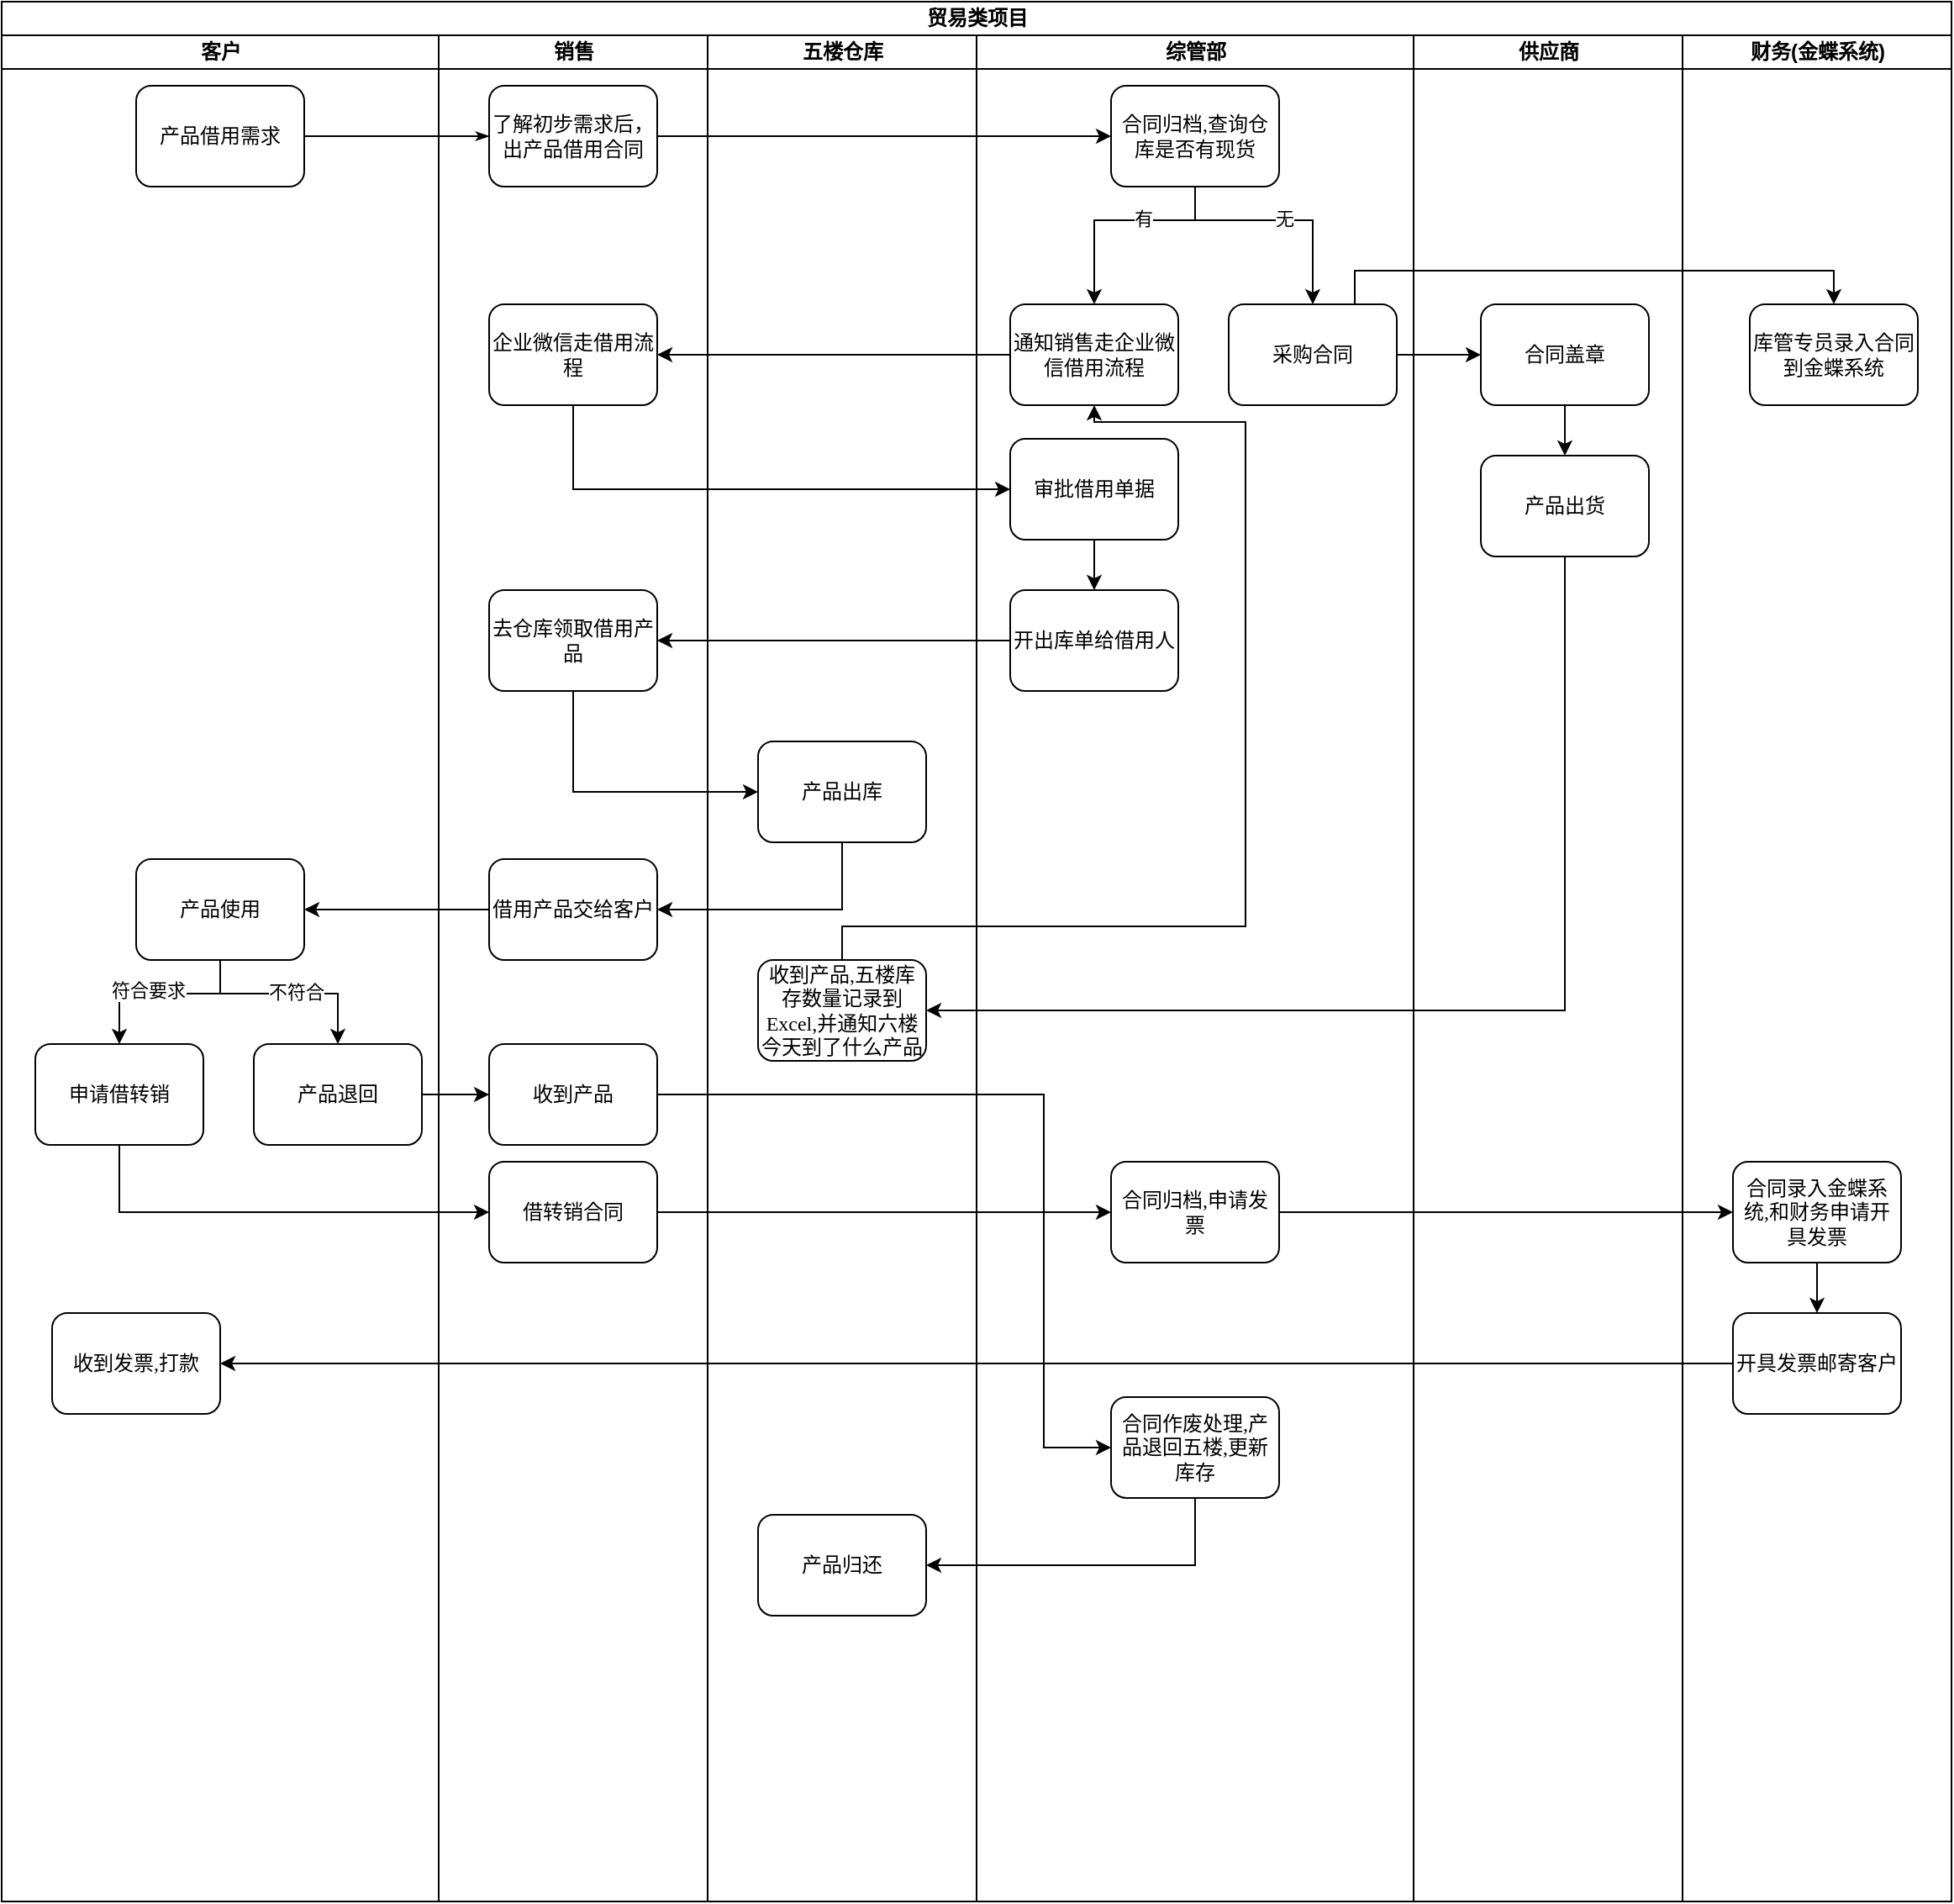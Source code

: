 <mxfile version="24.4.9" type="github">
  <diagram name="第 1 页" id="s5_8UOIld0RrF4eV0XyC">
    <mxGraphModel dx="223" dy="541" grid="1" gridSize="10" guides="1" tooltips="1" connect="1" arrows="1" fold="1" page="1" pageScale="1" pageWidth="827" pageHeight="1169" math="0" shadow="0">
      <root>
        <mxCell id="0" />
        <mxCell id="1" parent="0" />
        <mxCell id="FhpssYbhMITj09TuH5_0-85" value="&lt;font style=&quot;font-size: 12px;&quot;&gt;贸易类项目&lt;/font&gt;" style="swimlane;html=1;childLayout=stackLayout;startSize=20;rounded=0;shadow=0;labelBackgroundColor=none;strokeWidth=1;fontFamily=Verdana;fontSize=8;align=center;" vertex="1" parent="1">
          <mxGeometry x="1080" y="50" width="1160" height="1130" as="geometry" />
        </mxCell>
        <mxCell id="FhpssYbhMITj09TuH5_0-86" value="客户" style="swimlane;html=1;startSize=20;" vertex="1" parent="FhpssYbhMITj09TuH5_0-85">
          <mxGeometry y="20" width="260" height="1110" as="geometry" />
        </mxCell>
        <mxCell id="FhpssYbhMITj09TuH5_0-87" value="&lt;font style=&quot;font-size: 12px;&quot;&gt;产品借用需求&lt;/font&gt;" style="rounded=1;whiteSpace=wrap;html=1;shadow=0;labelBackgroundColor=none;strokeWidth=1;fontFamily=Verdana;fontSize=8;align=center;" vertex="1" parent="FhpssYbhMITj09TuH5_0-86">
          <mxGeometry x="80" y="30" width="100" height="60" as="geometry" />
        </mxCell>
        <mxCell id="FhpssYbhMITj09TuH5_0-88" value="&lt;font style=&quot;font-size: 12px;&quot;&gt;产品使用&lt;/font&gt;" style="rounded=1;whiteSpace=wrap;html=1;shadow=0;labelBackgroundColor=none;strokeWidth=1;fontFamily=Verdana;fontSize=8;align=center;" vertex="1" parent="FhpssYbhMITj09TuH5_0-86">
          <mxGeometry x="80" y="490" width="100" height="60" as="geometry" />
        </mxCell>
        <mxCell id="FhpssYbhMITj09TuH5_0-89" value="&lt;font style=&quot;font-size: 12px;&quot;&gt;申请借转销&lt;/font&gt;" style="rounded=1;whiteSpace=wrap;html=1;shadow=0;labelBackgroundColor=none;strokeWidth=1;fontFamily=Verdana;fontSize=8;align=center;" vertex="1" parent="FhpssYbhMITj09TuH5_0-86">
          <mxGeometry x="20" y="600" width="100" height="60" as="geometry" />
        </mxCell>
        <mxCell id="FhpssYbhMITj09TuH5_0-90" value="&lt;font style=&quot;font-size: 12px;&quot;&gt;产品退回&lt;/font&gt;" style="rounded=1;whiteSpace=wrap;html=1;shadow=0;labelBackgroundColor=none;strokeWidth=1;fontFamily=Verdana;fontSize=8;align=center;" vertex="1" parent="FhpssYbhMITj09TuH5_0-86">
          <mxGeometry x="150" y="600" width="100" height="60" as="geometry" />
        </mxCell>
        <mxCell id="FhpssYbhMITj09TuH5_0-91" value="" style="endArrow=classic;html=1;rounded=0;exitX=0.5;exitY=1;exitDx=0;exitDy=0;entryX=0.5;entryY=0;entryDx=0;entryDy=0;" edge="1" parent="FhpssYbhMITj09TuH5_0-86" source="FhpssYbhMITj09TuH5_0-88" target="FhpssYbhMITj09TuH5_0-89">
          <mxGeometry width="50" height="50" relative="1" as="geometry">
            <mxPoint x="210" y="580" as="sourcePoint" />
            <mxPoint x="260" y="530" as="targetPoint" />
            <Array as="points">
              <mxPoint x="130" y="570" />
              <mxPoint x="70" y="570" />
            </Array>
          </mxGeometry>
        </mxCell>
        <mxCell id="FhpssYbhMITj09TuH5_0-92" value="符合要求" style="edgeLabel;html=1;align=center;verticalAlign=middle;resizable=0;points=[];" vertex="1" connectable="0" parent="FhpssYbhMITj09TuH5_0-91">
          <mxGeometry x="0.142" y="-2" relative="1" as="geometry">
            <mxPoint as="offset" />
          </mxGeometry>
        </mxCell>
        <mxCell id="FhpssYbhMITj09TuH5_0-93" value="" style="endArrow=classic;html=1;rounded=0;entryX=0.5;entryY=0;entryDx=0;entryDy=0;" edge="1" parent="FhpssYbhMITj09TuH5_0-86" target="FhpssYbhMITj09TuH5_0-90">
          <mxGeometry width="50" height="50" relative="1" as="geometry">
            <mxPoint x="130" y="550" as="sourcePoint" />
            <mxPoint x="260" y="530" as="targetPoint" />
            <Array as="points">
              <mxPoint x="130" y="570" />
              <mxPoint x="200" y="570" />
            </Array>
          </mxGeometry>
        </mxCell>
        <mxCell id="FhpssYbhMITj09TuH5_0-94" value="不符合" style="edgeLabel;html=1;align=center;verticalAlign=middle;resizable=0;points=[];" vertex="1" connectable="0" parent="FhpssYbhMITj09TuH5_0-93">
          <mxGeometry x="0.087" y="1" relative="1" as="geometry">
            <mxPoint as="offset" />
          </mxGeometry>
        </mxCell>
        <mxCell id="FhpssYbhMITj09TuH5_0-95" value="&lt;font style=&quot;font-size: 12px;&quot;&gt;收到发票,打款&lt;/font&gt;" style="rounded=1;whiteSpace=wrap;html=1;shadow=0;labelBackgroundColor=none;strokeWidth=1;fontFamily=Verdana;fontSize=8;align=center;" vertex="1" parent="FhpssYbhMITj09TuH5_0-86">
          <mxGeometry x="30" y="760" width="100" height="60" as="geometry" />
        </mxCell>
        <mxCell id="FhpssYbhMITj09TuH5_0-96" style="edgeStyle=orthogonalEdgeStyle;rounded=1;html=1;labelBackgroundColor=none;startArrow=none;startFill=0;startSize=5;endArrow=classicThin;endFill=1;endSize=5;jettySize=auto;orthogonalLoop=1;strokeWidth=1;fontFamily=Verdana;fontSize=8" edge="1" parent="FhpssYbhMITj09TuH5_0-85" source="FhpssYbhMITj09TuH5_0-87" target="FhpssYbhMITj09TuH5_0-107">
          <mxGeometry relative="1" as="geometry" />
        </mxCell>
        <mxCell id="FhpssYbhMITj09TuH5_0-97" style="edgeStyle=orthogonalEdgeStyle;rounded=1;html=1;labelBackgroundColor=none;startArrow=none;startFill=0;startSize=5;endArrow=classicThin;endFill=1;endSize=5;jettySize=auto;orthogonalLoop=1;strokeWidth=1;fontFamily=Verdana;fontSize=8" edge="1" parent="FhpssYbhMITj09TuH5_0-85">
          <mxGeometry relative="1" as="geometry">
            <mxPoint x="510" y="290" as="targetPoint" />
          </mxGeometry>
        </mxCell>
        <mxCell id="FhpssYbhMITj09TuH5_0-98" style="edgeStyle=orthogonalEdgeStyle;rounded=1;html=1;labelBackgroundColor=none;startArrow=none;startFill=0;startSize=5;endArrow=classicThin;endFill=1;endSize=5;jettySize=auto;orthogonalLoop=1;strokeWidth=1;fontFamily=Verdana;fontSize=8" edge="1" parent="FhpssYbhMITj09TuH5_0-85">
          <mxGeometry relative="1" as="geometry">
            <mxPoint x="600" y="690" as="sourcePoint" />
          </mxGeometry>
        </mxCell>
        <mxCell id="FhpssYbhMITj09TuH5_0-99" style="edgeStyle=orthogonalEdgeStyle;rounded=1;html=1;labelBackgroundColor=none;startArrow=none;startFill=0;startSize=5;endArrow=classicThin;endFill=1;endSize=5;jettySize=auto;orthogonalLoop=1;strokeWidth=1;fontFamily=Verdana;fontSize=8" edge="1" parent="FhpssYbhMITj09TuH5_0-85">
          <mxGeometry relative="1" as="geometry">
            <mxPoint x="770" y="690" as="sourcePoint" />
          </mxGeometry>
        </mxCell>
        <mxCell id="FhpssYbhMITj09TuH5_0-100" style="edgeStyle=orthogonalEdgeStyle;rounded=1;html=1;labelBackgroundColor=none;startArrow=none;startFill=0;startSize=5;endArrow=classicThin;endFill=1;endSize=5;jettySize=auto;orthogonalLoop=1;strokeWidth=1;fontFamily=Verdana;fontSize=8" edge="1" parent="FhpssYbhMITj09TuH5_0-85">
          <mxGeometry relative="1" as="geometry">
            <mxPoint x="610" y="450.0" as="sourcePoint" />
          </mxGeometry>
        </mxCell>
        <mxCell id="FhpssYbhMITj09TuH5_0-101" style="edgeStyle=orthogonalEdgeStyle;rounded=1;html=1;labelBackgroundColor=none;startArrow=none;startFill=0;startSize=5;endArrow=classicThin;endFill=1;endSize=5;jettySize=auto;orthogonalLoop=1;strokeWidth=1;fontFamily=Verdana;fontSize=8" edge="1" parent="FhpssYbhMITj09TuH5_0-85">
          <mxGeometry relative="1" as="geometry">
            <Array as="points">
              <mxPoint x="660" y="610" />
              <mxPoint x="660" y="550" />
              <mxPoint x="400" y="550" />
            </Array>
            <mxPoint x="670" y="610" as="sourcePoint" />
          </mxGeometry>
        </mxCell>
        <mxCell id="FhpssYbhMITj09TuH5_0-102" style="edgeStyle=orthogonalEdgeStyle;rounded=1;html=1;labelBackgroundColor=none;startArrow=none;startFill=0;startSize=5;endArrow=classicThin;endFill=1;endSize=5;jettySize=auto;orthogonalLoop=1;strokeColor=#000000;strokeWidth=1;fontFamily=Verdana;fontSize=8;fontColor=#000000;" edge="1" parent="FhpssYbhMITj09TuH5_0-85">
          <mxGeometry relative="1" as="geometry">
            <mxPoint x="670" y="610" as="sourcePoint" />
          </mxGeometry>
        </mxCell>
        <mxCell id="FhpssYbhMITj09TuH5_0-103" style="edgeStyle=orthogonalEdgeStyle;rounded=1;html=1;labelBackgroundColor=none;startArrow=none;startFill=0;startSize=5;endArrow=classicThin;endFill=1;endSize=5;jettySize=auto;orthogonalLoop=1;strokeWidth=1;fontFamily=Verdana;fontSize=8" edge="1" parent="FhpssYbhMITj09TuH5_0-85">
          <mxGeometry relative="1" as="geometry">
            <Array as="points">
              <mxPoint x="660" y="610" />
              <mxPoint x="660" y="550" />
              <mxPoint x="80" y="550" />
            </Array>
            <mxPoint x="670" y="610" as="sourcePoint" />
          </mxGeometry>
        </mxCell>
        <mxCell id="FhpssYbhMITj09TuH5_0-104" style="edgeStyle=orthogonalEdgeStyle;rounded=1;html=1;labelBackgroundColor=none;startArrow=none;startFill=0;startSize=5;endArrow=classicThin;endFill=1;endSize=5;jettySize=auto;orthogonalLoop=1;strokeWidth=1;fontFamily=Verdana;fontSize=8" edge="1" parent="FhpssYbhMITj09TuH5_0-85">
          <mxGeometry relative="1" as="geometry">
            <Array as="points">
              <mxPoint x="80" y="650" />
              <mxPoint x="490" y="650" />
              <mxPoint x="490" y="610" />
            </Array>
            <mxPoint x="510" y="610" as="targetPoint" />
          </mxGeometry>
        </mxCell>
        <mxCell id="FhpssYbhMITj09TuH5_0-105" style="edgeStyle=orthogonalEdgeStyle;rounded=1;html=1;labelBackgroundColor=none;startArrow=none;startFill=0;startSize=5;endArrow=classicThin;endFill=1;endSize=5;jettySize=auto;orthogonalLoop=1;strokeWidth=1;fontFamily=Verdana;fontSize=8" edge="1" parent="FhpssYbhMITj09TuH5_0-85">
          <mxGeometry relative="1" as="geometry">
            <mxPoint x="510" y="610" as="targetPoint" />
          </mxGeometry>
        </mxCell>
        <mxCell id="FhpssYbhMITj09TuH5_0-106" value="销售" style="swimlane;html=1;startSize=20;" vertex="1" parent="FhpssYbhMITj09TuH5_0-85">
          <mxGeometry x="260" y="20" width="160" height="1110" as="geometry" />
        </mxCell>
        <mxCell id="FhpssYbhMITj09TuH5_0-107" value="&lt;font style=&quot;font-size: 12px;&quot;&gt;了解初步需求后，出产品借用合同&lt;/font&gt;" style="rounded=1;whiteSpace=wrap;html=1;shadow=0;labelBackgroundColor=none;strokeWidth=1;fontFamily=Verdana;fontSize=8;align=center;" vertex="1" parent="FhpssYbhMITj09TuH5_0-106">
          <mxGeometry x="30" y="30" width="100" height="60" as="geometry" />
        </mxCell>
        <mxCell id="FhpssYbhMITj09TuH5_0-109" value="&lt;font style=&quot;font-size: 12px;&quot;&gt;企业微信走借用流程&lt;/font&gt;" style="rounded=1;whiteSpace=wrap;html=1;shadow=0;labelBackgroundColor=none;strokeWidth=1;fontFamily=Verdana;fontSize=8;align=center;" vertex="1" parent="FhpssYbhMITj09TuH5_0-106">
          <mxGeometry x="30" y="160" width="100" height="60" as="geometry" />
        </mxCell>
        <mxCell id="FhpssYbhMITj09TuH5_0-110" value="&lt;font style=&quot;font-size: 12px;&quot;&gt;去仓库领取借用产品&lt;/font&gt;" style="rounded=1;whiteSpace=wrap;html=1;shadow=0;labelBackgroundColor=none;strokeWidth=1;fontFamily=Verdana;fontSize=8;align=center;" vertex="1" parent="FhpssYbhMITj09TuH5_0-106">
          <mxGeometry x="30" y="330" width="100" height="60" as="geometry" />
        </mxCell>
        <mxCell id="FhpssYbhMITj09TuH5_0-111" value="&lt;font style=&quot;font-size: 12px;&quot;&gt;借用产品交给客户&lt;/font&gt;" style="rounded=1;whiteSpace=wrap;html=1;shadow=0;labelBackgroundColor=none;strokeWidth=1;fontFamily=Verdana;fontSize=8;align=center;" vertex="1" parent="FhpssYbhMITj09TuH5_0-106">
          <mxGeometry x="30" y="490" width="100" height="60" as="geometry" />
        </mxCell>
        <mxCell id="FhpssYbhMITj09TuH5_0-112" value="&lt;font style=&quot;font-size: 12px;&quot;&gt;借转销合同&lt;/font&gt;" style="rounded=1;whiteSpace=wrap;html=1;shadow=0;labelBackgroundColor=none;strokeWidth=1;fontFamily=Verdana;fontSize=8;align=center;" vertex="1" parent="FhpssYbhMITj09TuH5_0-106">
          <mxGeometry x="30" y="670" width="100" height="60" as="geometry" />
        </mxCell>
        <mxCell id="FhpssYbhMITj09TuH5_0-113" value="&lt;font style=&quot;font-size: 12px;&quot;&gt;收到产品&lt;/font&gt;" style="rounded=1;whiteSpace=wrap;html=1;shadow=0;labelBackgroundColor=none;strokeWidth=1;fontFamily=Verdana;fontSize=8;align=center;" vertex="1" parent="FhpssYbhMITj09TuH5_0-106">
          <mxGeometry x="30" y="600" width="100" height="60" as="geometry" />
        </mxCell>
        <mxCell id="FhpssYbhMITj09TuH5_0-114" value="五楼仓库" style="swimlane;html=1;startSize=20;" vertex="1" parent="FhpssYbhMITj09TuH5_0-85">
          <mxGeometry x="420" y="20" width="160" height="1110" as="geometry" />
        </mxCell>
        <mxCell id="FhpssYbhMITj09TuH5_0-115" style="edgeStyle=orthogonalEdgeStyle;rounded=1;html=1;labelBackgroundColor=none;startArrow=none;startFill=0;startSize=5;endArrow=classicThin;endFill=1;endSize=5;jettySize=auto;orthogonalLoop=1;strokeWidth=1;fontFamily=Verdana;fontSize=8" edge="1" parent="FhpssYbhMITj09TuH5_0-114">
          <mxGeometry relative="1" as="geometry">
            <mxPoint x="80" y="240" as="targetPoint" />
          </mxGeometry>
        </mxCell>
        <mxCell id="FhpssYbhMITj09TuH5_0-116" value="&lt;font style=&quot;font-size: 12px;&quot;&gt;产品出库&lt;/font&gt;" style="rounded=1;whiteSpace=wrap;html=1;shadow=0;labelBackgroundColor=none;strokeWidth=1;fontFamily=Verdana;fontSize=8;align=center;" vertex="1" parent="FhpssYbhMITj09TuH5_0-114">
          <mxGeometry x="30" y="420" width="100" height="60" as="geometry" />
        </mxCell>
        <mxCell id="FhpssYbhMITj09TuH5_0-117" value="&lt;font style=&quot;font-size: 12px;&quot;&gt;收到产品,五楼库存数量记录到Excel,并通知六楼今天到了什么产品&lt;/font&gt;" style="rounded=1;whiteSpace=wrap;html=1;shadow=0;labelBackgroundColor=none;strokeWidth=1;fontFamily=Verdana;fontSize=8;align=center;" vertex="1" parent="FhpssYbhMITj09TuH5_0-114">
          <mxGeometry x="30" y="550" width="100" height="60" as="geometry" />
        </mxCell>
        <mxCell id="FhpssYbhMITj09TuH5_0-118" value="&lt;font style=&quot;font-size: 12px;&quot;&gt;产品归还&lt;/font&gt;" style="rounded=1;whiteSpace=wrap;html=1;shadow=0;labelBackgroundColor=none;strokeWidth=1;fontFamily=Verdana;fontSize=8;align=center;" vertex="1" parent="FhpssYbhMITj09TuH5_0-114">
          <mxGeometry x="30" y="880" width="100" height="60" as="geometry" />
        </mxCell>
        <mxCell id="FhpssYbhMITj09TuH5_0-119" value="综管部" style="swimlane;html=1;startSize=20;" vertex="1" parent="FhpssYbhMITj09TuH5_0-85">
          <mxGeometry x="580" y="20" width="260" height="1110" as="geometry" />
        </mxCell>
        <mxCell id="FhpssYbhMITj09TuH5_0-120" style="edgeStyle=orthogonalEdgeStyle;rounded=1;html=1;labelBackgroundColor=none;startArrow=none;startFill=0;startSize=5;endArrow=classicThin;endFill=1;endSize=5;jettySize=auto;orthogonalLoop=1;strokeWidth=1;fontFamily=Verdana;fontSize=8" edge="1" parent="FhpssYbhMITj09TuH5_0-119">
          <mxGeometry relative="1" as="geometry">
            <mxPoint x="80" y="460.0" as="sourcePoint" />
          </mxGeometry>
        </mxCell>
        <mxCell id="FhpssYbhMITj09TuH5_0-121" style="edgeStyle=orthogonalEdgeStyle;rounded=1;html=1;labelBackgroundColor=none;startArrow=none;startFill=0;startSize=5;endArrow=classicThin;endFill=1;endSize=5;jettySize=auto;orthogonalLoop=1;strokeWidth=1;fontFamily=Verdana;fontSize=8" edge="1" parent="FhpssYbhMITj09TuH5_0-119">
          <mxGeometry relative="1" as="geometry">
            <mxPoint x="80" y="540" as="sourcePoint" />
          </mxGeometry>
        </mxCell>
        <mxCell id="FhpssYbhMITj09TuH5_0-122" value="&lt;font style=&quot;font-size: 12px;&quot;&gt;合同归档,查询仓库是否有现货&lt;/font&gt;" style="rounded=1;whiteSpace=wrap;html=1;shadow=0;labelBackgroundColor=none;strokeWidth=1;fontFamily=Verdana;fontSize=8;align=center;" vertex="1" parent="FhpssYbhMITj09TuH5_0-119">
          <mxGeometry x="80" y="30" width="100" height="60" as="geometry" />
        </mxCell>
        <mxCell id="FhpssYbhMITj09TuH5_0-123" value="&lt;font style=&quot;font-size: 12px;&quot;&gt;通知销售走企业微信借用流程&lt;/font&gt;" style="rounded=1;whiteSpace=wrap;html=1;shadow=0;labelBackgroundColor=none;strokeWidth=1;fontFamily=Verdana;fontSize=8;align=center;" vertex="1" parent="FhpssYbhMITj09TuH5_0-119">
          <mxGeometry x="20" y="160" width="100" height="60" as="geometry" />
        </mxCell>
        <mxCell id="FhpssYbhMITj09TuH5_0-124" value="&lt;font style=&quot;font-size: 12px;&quot;&gt;采购合同&lt;/font&gt;" style="rounded=1;whiteSpace=wrap;html=1;shadow=0;labelBackgroundColor=none;strokeWidth=1;fontFamily=Verdana;fontSize=8;align=center;" vertex="1" parent="FhpssYbhMITj09TuH5_0-119">
          <mxGeometry x="150" y="160" width="100" height="60" as="geometry" />
        </mxCell>
        <mxCell id="FhpssYbhMITj09TuH5_0-125" value="" style="endArrow=classic;html=1;rounded=0;exitX=0.5;exitY=1;exitDx=0;exitDy=0;entryX=0.5;entryY=0;entryDx=0;entryDy=0;" edge="1" parent="FhpssYbhMITj09TuH5_0-119" source="FhpssYbhMITj09TuH5_0-122" target="FhpssYbhMITj09TuH5_0-123">
          <mxGeometry width="50" height="50" relative="1" as="geometry">
            <mxPoint x="160" y="140" as="sourcePoint" />
            <mxPoint x="210" y="90" as="targetPoint" />
            <Array as="points">
              <mxPoint x="130" y="110" />
              <mxPoint x="70" y="110" />
            </Array>
          </mxGeometry>
        </mxCell>
        <mxCell id="FhpssYbhMITj09TuH5_0-126" value="有" style="edgeLabel;html=1;align=center;verticalAlign=middle;resizable=0;points=[];" vertex="1" connectable="0" parent="FhpssYbhMITj09TuH5_0-125">
          <mxGeometry x="-0.218" y="-1" relative="1" as="geometry">
            <mxPoint as="offset" />
          </mxGeometry>
        </mxCell>
        <mxCell id="FhpssYbhMITj09TuH5_0-127" value="" style="endArrow=classic;html=1;rounded=0;exitX=0.5;exitY=1;exitDx=0;exitDy=0;entryX=0.5;entryY=0;entryDx=0;entryDy=0;" edge="1" parent="FhpssYbhMITj09TuH5_0-119" source="FhpssYbhMITj09TuH5_0-122" target="FhpssYbhMITj09TuH5_0-124">
          <mxGeometry width="50" height="50" relative="1" as="geometry">
            <mxPoint x="180" y="140" as="sourcePoint" />
            <mxPoint x="230" y="90" as="targetPoint" />
            <Array as="points">
              <mxPoint x="130" y="110" />
              <mxPoint x="200" y="110" />
            </Array>
          </mxGeometry>
        </mxCell>
        <mxCell id="FhpssYbhMITj09TuH5_0-128" value="无" style="edgeLabel;html=1;align=center;verticalAlign=middle;resizable=0;points=[];" vertex="1" connectable="0" parent="FhpssYbhMITj09TuH5_0-127">
          <mxGeometry x="0.046" y="1" relative="1" as="geometry">
            <mxPoint as="offset" />
          </mxGeometry>
        </mxCell>
        <mxCell id="FhpssYbhMITj09TuH5_0-129" value="&lt;font style=&quot;font-size: 12px;&quot;&gt;审批借用单据&lt;/font&gt;" style="rounded=1;whiteSpace=wrap;html=1;shadow=0;labelBackgroundColor=none;strokeWidth=1;fontFamily=Verdana;fontSize=8;align=center;" vertex="1" parent="FhpssYbhMITj09TuH5_0-119">
          <mxGeometry x="20" y="240" width="100" height="60" as="geometry" />
        </mxCell>
        <mxCell id="FhpssYbhMITj09TuH5_0-130" value="&lt;font style=&quot;font-size: 12px;&quot;&gt;开出库单给借用人&lt;/font&gt;" style="rounded=1;whiteSpace=wrap;html=1;shadow=0;labelBackgroundColor=none;strokeWidth=1;fontFamily=Verdana;fontSize=8;align=center;" vertex="1" parent="FhpssYbhMITj09TuH5_0-119">
          <mxGeometry x="20" y="330" width="100" height="60" as="geometry" />
        </mxCell>
        <mxCell id="FhpssYbhMITj09TuH5_0-131" value="" style="endArrow=classic;html=1;rounded=0;exitX=0.5;exitY=1;exitDx=0;exitDy=0;" edge="1" parent="FhpssYbhMITj09TuH5_0-119" source="FhpssYbhMITj09TuH5_0-129" target="FhpssYbhMITj09TuH5_0-130">
          <mxGeometry width="50" height="50" relative="1" as="geometry">
            <mxPoint x="200" y="290" as="sourcePoint" />
            <mxPoint x="250" y="240" as="targetPoint" />
          </mxGeometry>
        </mxCell>
        <mxCell id="FhpssYbhMITj09TuH5_0-132" value="&lt;font style=&quot;font-size: 12px;&quot;&gt;合同归档,申请发票&lt;/font&gt;" style="rounded=1;whiteSpace=wrap;html=1;shadow=0;labelBackgroundColor=none;strokeWidth=1;fontFamily=Verdana;fontSize=8;align=center;" vertex="1" parent="FhpssYbhMITj09TuH5_0-119">
          <mxGeometry x="80" y="670" width="100" height="60" as="geometry" />
        </mxCell>
        <mxCell id="FhpssYbhMITj09TuH5_0-133" value="&lt;font style=&quot;font-size: 12px;&quot;&gt;合同作废处理,产品退回五楼,更新库存&lt;/font&gt;" style="rounded=1;whiteSpace=wrap;html=1;shadow=0;labelBackgroundColor=none;strokeWidth=1;fontFamily=Verdana;fontSize=8;align=center;" vertex="1" parent="FhpssYbhMITj09TuH5_0-119">
          <mxGeometry x="80" y="810" width="100" height="60" as="geometry" />
        </mxCell>
        <mxCell id="FhpssYbhMITj09TuH5_0-134" value="供应商" style="swimlane;html=1;startSize=20;" vertex="1" parent="FhpssYbhMITj09TuH5_0-85">
          <mxGeometry x="840" y="20" width="160" height="1110" as="geometry" />
        </mxCell>
        <mxCell id="FhpssYbhMITj09TuH5_0-136" value="&lt;font style=&quot;font-size: 12px;&quot;&gt;合同盖章&lt;/font&gt;" style="rounded=1;whiteSpace=wrap;html=1;shadow=0;labelBackgroundColor=none;strokeWidth=1;fontFamily=Verdana;fontSize=8;align=center;" vertex="1" parent="FhpssYbhMITj09TuH5_0-134">
          <mxGeometry x="40" y="160" width="100" height="60" as="geometry" />
        </mxCell>
        <mxCell id="FhpssYbhMITj09TuH5_0-137" value="&lt;font style=&quot;font-size: 12px;&quot;&gt;产品出货&lt;/font&gt;" style="rounded=1;whiteSpace=wrap;html=1;shadow=0;labelBackgroundColor=none;strokeWidth=1;fontFamily=Verdana;fontSize=8;align=center;" vertex="1" parent="FhpssYbhMITj09TuH5_0-134">
          <mxGeometry x="40" y="250" width="100" height="60" as="geometry" />
        </mxCell>
        <mxCell id="FhpssYbhMITj09TuH5_0-138" value="" style="endArrow=classic;html=1;rounded=0;exitX=0.5;exitY=1;exitDx=0;exitDy=0;entryX=0.5;entryY=0;entryDx=0;entryDy=0;" edge="1" parent="FhpssYbhMITj09TuH5_0-134" source="FhpssYbhMITj09TuH5_0-136" target="FhpssYbhMITj09TuH5_0-137">
          <mxGeometry width="50" height="50" relative="1" as="geometry">
            <mxPoint x="210" y="300" as="sourcePoint" />
            <mxPoint x="260" y="250" as="targetPoint" />
          </mxGeometry>
        </mxCell>
        <mxCell id="FhpssYbhMITj09TuH5_0-139" value="" style="endArrow=classic;html=1;rounded=0;exitX=1;exitY=0.5;exitDx=0;exitDy=0;entryX=0;entryY=0.5;entryDx=0;entryDy=0;" edge="1" parent="FhpssYbhMITj09TuH5_0-85" source="FhpssYbhMITj09TuH5_0-107" target="FhpssYbhMITj09TuH5_0-122">
          <mxGeometry width="50" height="50" relative="1" as="geometry">
            <mxPoint x="380" y="170" as="sourcePoint" />
            <mxPoint x="510" y="80" as="targetPoint" />
          </mxGeometry>
        </mxCell>
        <mxCell id="FhpssYbhMITj09TuH5_0-147" value="财务(金蝶系统)" style="swimlane;html=1;startSize=20;" vertex="1" parent="FhpssYbhMITj09TuH5_0-85">
          <mxGeometry x="1000" y="20" width="160" height="1110" as="geometry" />
        </mxCell>
        <mxCell id="FhpssYbhMITj09TuH5_0-148" value="&lt;font style=&quot;font-size: 12px;&quot;&gt;库管专员录入合同到金蝶系统&lt;/font&gt;" style="rounded=1;whiteSpace=wrap;html=1;shadow=0;labelBackgroundColor=none;strokeWidth=1;fontFamily=Verdana;fontSize=8;align=center;" vertex="1" parent="FhpssYbhMITj09TuH5_0-147">
          <mxGeometry x="40" y="160" width="100" height="60" as="geometry" />
        </mxCell>
        <mxCell id="FhpssYbhMITj09TuH5_0-149" value="&lt;font style=&quot;font-size: 12px;&quot;&gt;合同录入金蝶系统,和财务申请开具发票&lt;/font&gt;" style="rounded=1;whiteSpace=wrap;html=1;shadow=0;labelBackgroundColor=none;strokeWidth=1;fontFamily=Verdana;fontSize=8;align=center;" vertex="1" parent="FhpssYbhMITj09TuH5_0-147">
          <mxGeometry x="30" y="670" width="100" height="60" as="geometry" />
        </mxCell>
        <mxCell id="FhpssYbhMITj09TuH5_0-150" value="&lt;font style=&quot;font-size: 12px;&quot;&gt;开具发票邮寄客户&lt;/font&gt;" style="rounded=1;whiteSpace=wrap;html=1;shadow=0;labelBackgroundColor=none;strokeWidth=1;fontFamily=Verdana;fontSize=8;align=center;" vertex="1" parent="FhpssYbhMITj09TuH5_0-147">
          <mxGeometry x="30" y="760" width="100" height="60" as="geometry" />
        </mxCell>
        <mxCell id="FhpssYbhMITj09TuH5_0-151" value="" style="endArrow=classic;html=1;rounded=0;exitX=0.5;exitY=1;exitDx=0;exitDy=0;entryX=0.5;entryY=0;entryDx=0;entryDy=0;" edge="1" parent="FhpssYbhMITj09TuH5_0-147" source="FhpssYbhMITj09TuH5_0-149" target="FhpssYbhMITj09TuH5_0-150">
          <mxGeometry width="50" height="50" relative="1" as="geometry">
            <mxPoint x="190" y="740" as="sourcePoint" />
            <mxPoint x="240" y="690" as="targetPoint" />
          </mxGeometry>
        </mxCell>
        <mxCell id="FhpssYbhMITj09TuH5_0-152" value="" style="endArrow=classic;html=1;rounded=0;exitX=0;exitY=0.5;exitDx=0;exitDy=0;entryX=1;entryY=0.5;entryDx=0;entryDy=0;" edge="1" parent="FhpssYbhMITj09TuH5_0-85" source="FhpssYbhMITj09TuH5_0-123" target="FhpssYbhMITj09TuH5_0-109">
          <mxGeometry width="50" height="50" relative="1" as="geometry">
            <mxPoint x="570" y="220" as="sourcePoint" />
            <mxPoint x="620" y="170" as="targetPoint" />
          </mxGeometry>
        </mxCell>
        <mxCell id="FhpssYbhMITj09TuH5_0-153" value="" style="endArrow=classic;html=1;rounded=0;exitX=0.5;exitY=1;exitDx=0;exitDy=0;entryX=0;entryY=0.5;entryDx=0;entryDy=0;" edge="1" parent="FhpssYbhMITj09TuH5_0-85" source="FhpssYbhMITj09TuH5_0-109" target="FhpssYbhMITj09TuH5_0-129">
          <mxGeometry width="50" height="50" relative="1" as="geometry">
            <mxPoint x="410" y="310" as="sourcePoint" />
            <mxPoint x="460" y="260" as="targetPoint" />
            <Array as="points">
              <mxPoint x="340" y="290" />
            </Array>
          </mxGeometry>
        </mxCell>
        <mxCell id="FhpssYbhMITj09TuH5_0-154" value="" style="endArrow=classic;html=1;rounded=0;exitX=0;exitY=0.5;exitDx=0;exitDy=0;entryX=1;entryY=0.5;entryDx=0;entryDy=0;" edge="1" parent="FhpssYbhMITj09TuH5_0-85" source="FhpssYbhMITj09TuH5_0-130" target="FhpssYbhMITj09TuH5_0-110">
          <mxGeometry width="50" height="50" relative="1" as="geometry">
            <mxPoint x="530" y="400" as="sourcePoint" />
            <mxPoint x="580" y="350" as="targetPoint" />
          </mxGeometry>
        </mxCell>
        <mxCell id="FhpssYbhMITj09TuH5_0-155" value="" style="endArrow=classic;html=1;rounded=0;exitX=0.5;exitY=1;exitDx=0;exitDy=0;entryX=0;entryY=0.5;entryDx=0;entryDy=0;" edge="1" parent="FhpssYbhMITj09TuH5_0-85" source="FhpssYbhMITj09TuH5_0-110" target="FhpssYbhMITj09TuH5_0-116">
          <mxGeometry width="50" height="50" relative="1" as="geometry">
            <mxPoint x="270" y="480" as="sourcePoint" />
            <mxPoint x="320" y="430" as="targetPoint" />
            <Array as="points">
              <mxPoint x="340" y="470" />
            </Array>
          </mxGeometry>
        </mxCell>
        <mxCell id="FhpssYbhMITj09TuH5_0-156" value="" style="endArrow=classic;html=1;rounded=0;exitX=0.5;exitY=1;exitDx=0;exitDy=0;entryX=1;entryY=0.5;entryDx=0;entryDy=0;" edge="1" parent="FhpssYbhMITj09TuH5_0-85" source="FhpssYbhMITj09TuH5_0-116" target="FhpssYbhMITj09TuH5_0-111">
          <mxGeometry width="50" height="50" relative="1" as="geometry">
            <mxPoint x="410" y="560" as="sourcePoint" />
            <mxPoint x="460" y="510" as="targetPoint" />
            <Array as="points">
              <mxPoint x="500" y="540" />
              <mxPoint x="400" y="540" />
            </Array>
          </mxGeometry>
        </mxCell>
        <mxCell id="FhpssYbhMITj09TuH5_0-157" value="" style="endArrow=classic;html=1;rounded=0;exitX=0;exitY=0.5;exitDx=0;exitDy=0;" edge="1" parent="FhpssYbhMITj09TuH5_0-85" source="FhpssYbhMITj09TuH5_0-111" target="FhpssYbhMITj09TuH5_0-88">
          <mxGeometry width="50" height="50" relative="1" as="geometry">
            <mxPoint x="220" y="640" as="sourcePoint" />
            <mxPoint x="270" y="590" as="targetPoint" />
          </mxGeometry>
        </mxCell>
        <mxCell id="FhpssYbhMITj09TuH5_0-158" value="" style="endArrow=classic;html=1;rounded=0;exitX=1;exitY=0.5;exitDx=0;exitDy=0;entryX=0;entryY=0.5;entryDx=0;entryDy=0;" edge="1" parent="FhpssYbhMITj09TuH5_0-85" source="FhpssYbhMITj09TuH5_0-124" target="FhpssYbhMITj09TuH5_0-136">
          <mxGeometry width="50" height="50" relative="1" as="geometry">
            <mxPoint x="790" y="310" as="sourcePoint" />
            <mxPoint x="840" y="260" as="targetPoint" />
          </mxGeometry>
        </mxCell>
        <mxCell id="FhpssYbhMITj09TuH5_0-159" value="" style="endArrow=classic;html=1;rounded=0;exitX=0.75;exitY=0;exitDx=0;exitDy=0;entryX=0.5;entryY=0;entryDx=0;entryDy=0;" edge="1" parent="FhpssYbhMITj09TuH5_0-85" source="FhpssYbhMITj09TuH5_0-124" target="FhpssYbhMITj09TuH5_0-148">
          <mxGeometry width="50" height="50" relative="1" as="geometry">
            <mxPoint x="800" y="140" as="sourcePoint" />
            <mxPoint x="850" y="90" as="targetPoint" />
            <Array as="points">
              <mxPoint x="805" y="160" />
              <mxPoint x="990" y="160" />
              <mxPoint x="1090" y="160" />
            </Array>
          </mxGeometry>
        </mxCell>
        <mxCell id="FhpssYbhMITj09TuH5_0-160" value="" style="endArrow=classic;html=1;rounded=0;exitX=0.5;exitY=1;exitDx=0;exitDy=0;entryX=1;entryY=0.5;entryDx=0;entryDy=0;" edge="1" parent="FhpssYbhMITj09TuH5_0-85" source="FhpssYbhMITj09TuH5_0-137" target="FhpssYbhMITj09TuH5_0-117">
          <mxGeometry width="50" height="50" relative="1" as="geometry">
            <mxPoint x="840" y="410" as="sourcePoint" />
            <mxPoint x="890" y="360" as="targetPoint" />
            <Array as="points">
              <mxPoint x="930" y="600" />
            </Array>
          </mxGeometry>
        </mxCell>
        <mxCell id="FhpssYbhMITj09TuH5_0-161" value="" style="endArrow=classic;html=1;rounded=0;exitX=0.5;exitY=0;exitDx=0;exitDy=0;entryX=0.5;entryY=1;entryDx=0;entryDy=0;" edge="1" parent="FhpssYbhMITj09TuH5_0-85" source="FhpssYbhMITj09TuH5_0-117" target="FhpssYbhMITj09TuH5_0-123">
          <mxGeometry width="50" height="50" relative="1" as="geometry">
            <mxPoint x="600" y="520" as="sourcePoint" />
            <mxPoint x="650" y="470" as="targetPoint" />
            <Array as="points">
              <mxPoint x="500" y="550" />
              <mxPoint x="740" y="550" />
              <mxPoint x="740" y="400" />
              <mxPoint x="740" y="250" />
              <mxPoint x="650" y="250" />
            </Array>
          </mxGeometry>
        </mxCell>
        <mxCell id="FhpssYbhMITj09TuH5_0-162" value="" style="endArrow=classic;html=1;rounded=0;exitX=0.5;exitY=1;exitDx=0;exitDy=0;entryX=0;entryY=0.5;entryDx=0;entryDy=0;" edge="1" parent="FhpssYbhMITj09TuH5_0-85" source="FhpssYbhMITj09TuH5_0-89" target="FhpssYbhMITj09TuH5_0-112">
          <mxGeometry width="50" height="50" relative="1" as="geometry">
            <mxPoint x="190" y="760" as="sourcePoint" />
            <mxPoint x="240" y="710" as="targetPoint" />
            <Array as="points">
              <mxPoint x="70" y="720" />
            </Array>
          </mxGeometry>
        </mxCell>
        <mxCell id="FhpssYbhMITj09TuH5_0-163" value="" style="endArrow=classic;html=1;rounded=0;exitX=1;exitY=0.5;exitDx=0;exitDy=0;entryX=0;entryY=0.5;entryDx=0;entryDy=0;" edge="1" parent="FhpssYbhMITj09TuH5_0-85" source="FhpssYbhMITj09TuH5_0-112" target="FhpssYbhMITj09TuH5_0-132">
          <mxGeometry width="50" height="50" relative="1" as="geometry">
            <mxPoint x="530" y="720" as="sourcePoint" />
            <mxPoint x="580" y="670" as="targetPoint" />
          </mxGeometry>
        </mxCell>
        <mxCell id="FhpssYbhMITj09TuH5_0-164" value="" style="endArrow=classic;html=1;rounded=0;exitX=1;exitY=0.5;exitDx=0;exitDy=0;entryX=0;entryY=0.5;entryDx=0;entryDy=0;" edge="1" parent="FhpssYbhMITj09TuH5_0-85" source="FhpssYbhMITj09TuH5_0-132" target="FhpssYbhMITj09TuH5_0-149">
          <mxGeometry width="50" height="50" relative="1" as="geometry">
            <mxPoint x="920" y="740" as="sourcePoint" />
            <mxPoint x="970" y="690" as="targetPoint" />
          </mxGeometry>
        </mxCell>
        <mxCell id="FhpssYbhMITj09TuH5_0-165" value="" style="endArrow=classic;html=1;rounded=0;exitX=0;exitY=0.5;exitDx=0;exitDy=0;entryX=1;entryY=0.5;entryDx=0;entryDy=0;" edge="1" parent="FhpssYbhMITj09TuH5_0-85" source="FhpssYbhMITj09TuH5_0-150" target="FhpssYbhMITj09TuH5_0-95">
          <mxGeometry width="50" height="50" relative="1" as="geometry">
            <mxPoint x="890" y="810" as="sourcePoint" />
            <mxPoint x="940" y="760" as="targetPoint" />
          </mxGeometry>
        </mxCell>
        <mxCell id="FhpssYbhMITj09TuH5_0-166" value="" style="endArrow=classic;html=1;rounded=0;exitX=1;exitY=0.5;exitDx=0;exitDy=0;entryX=0;entryY=0.5;entryDx=0;entryDy=0;" edge="1" parent="FhpssYbhMITj09TuH5_0-85" source="FhpssYbhMITj09TuH5_0-90" target="FhpssYbhMITj09TuH5_0-113">
          <mxGeometry width="50" height="50" relative="1" as="geometry">
            <mxPoint x="470" y="680" as="sourcePoint" />
            <mxPoint x="520" y="630" as="targetPoint" />
          </mxGeometry>
        </mxCell>
        <mxCell id="FhpssYbhMITj09TuH5_0-167" value="" style="endArrow=classic;html=1;rounded=0;exitX=1;exitY=0.5;exitDx=0;exitDy=0;entryX=0;entryY=0.5;entryDx=0;entryDy=0;" edge="1" parent="FhpssYbhMITj09TuH5_0-85" source="FhpssYbhMITj09TuH5_0-113" target="FhpssYbhMITj09TuH5_0-133">
          <mxGeometry width="50" height="50" relative="1" as="geometry">
            <mxPoint x="510" y="680" as="sourcePoint" />
            <mxPoint x="560" y="630" as="targetPoint" />
            <Array as="points">
              <mxPoint x="620" y="650" />
              <mxPoint x="620" y="860" />
            </Array>
          </mxGeometry>
        </mxCell>
        <mxCell id="FhpssYbhMITj09TuH5_0-168" value="" style="endArrow=classic;html=1;rounded=0;exitX=0.5;exitY=1;exitDx=0;exitDy=0;entryX=1;entryY=0.5;entryDx=0;entryDy=0;" edge="1" parent="FhpssYbhMITj09TuH5_0-85" source="FhpssYbhMITj09TuH5_0-133" target="FhpssYbhMITj09TuH5_0-118">
          <mxGeometry width="50" height="50" relative="1" as="geometry">
            <mxPoint x="780" y="930" as="sourcePoint" />
            <mxPoint x="830" y="880" as="targetPoint" />
            <Array as="points">
              <mxPoint x="710" y="930" />
            </Array>
          </mxGeometry>
        </mxCell>
      </root>
    </mxGraphModel>
  </diagram>
</mxfile>
